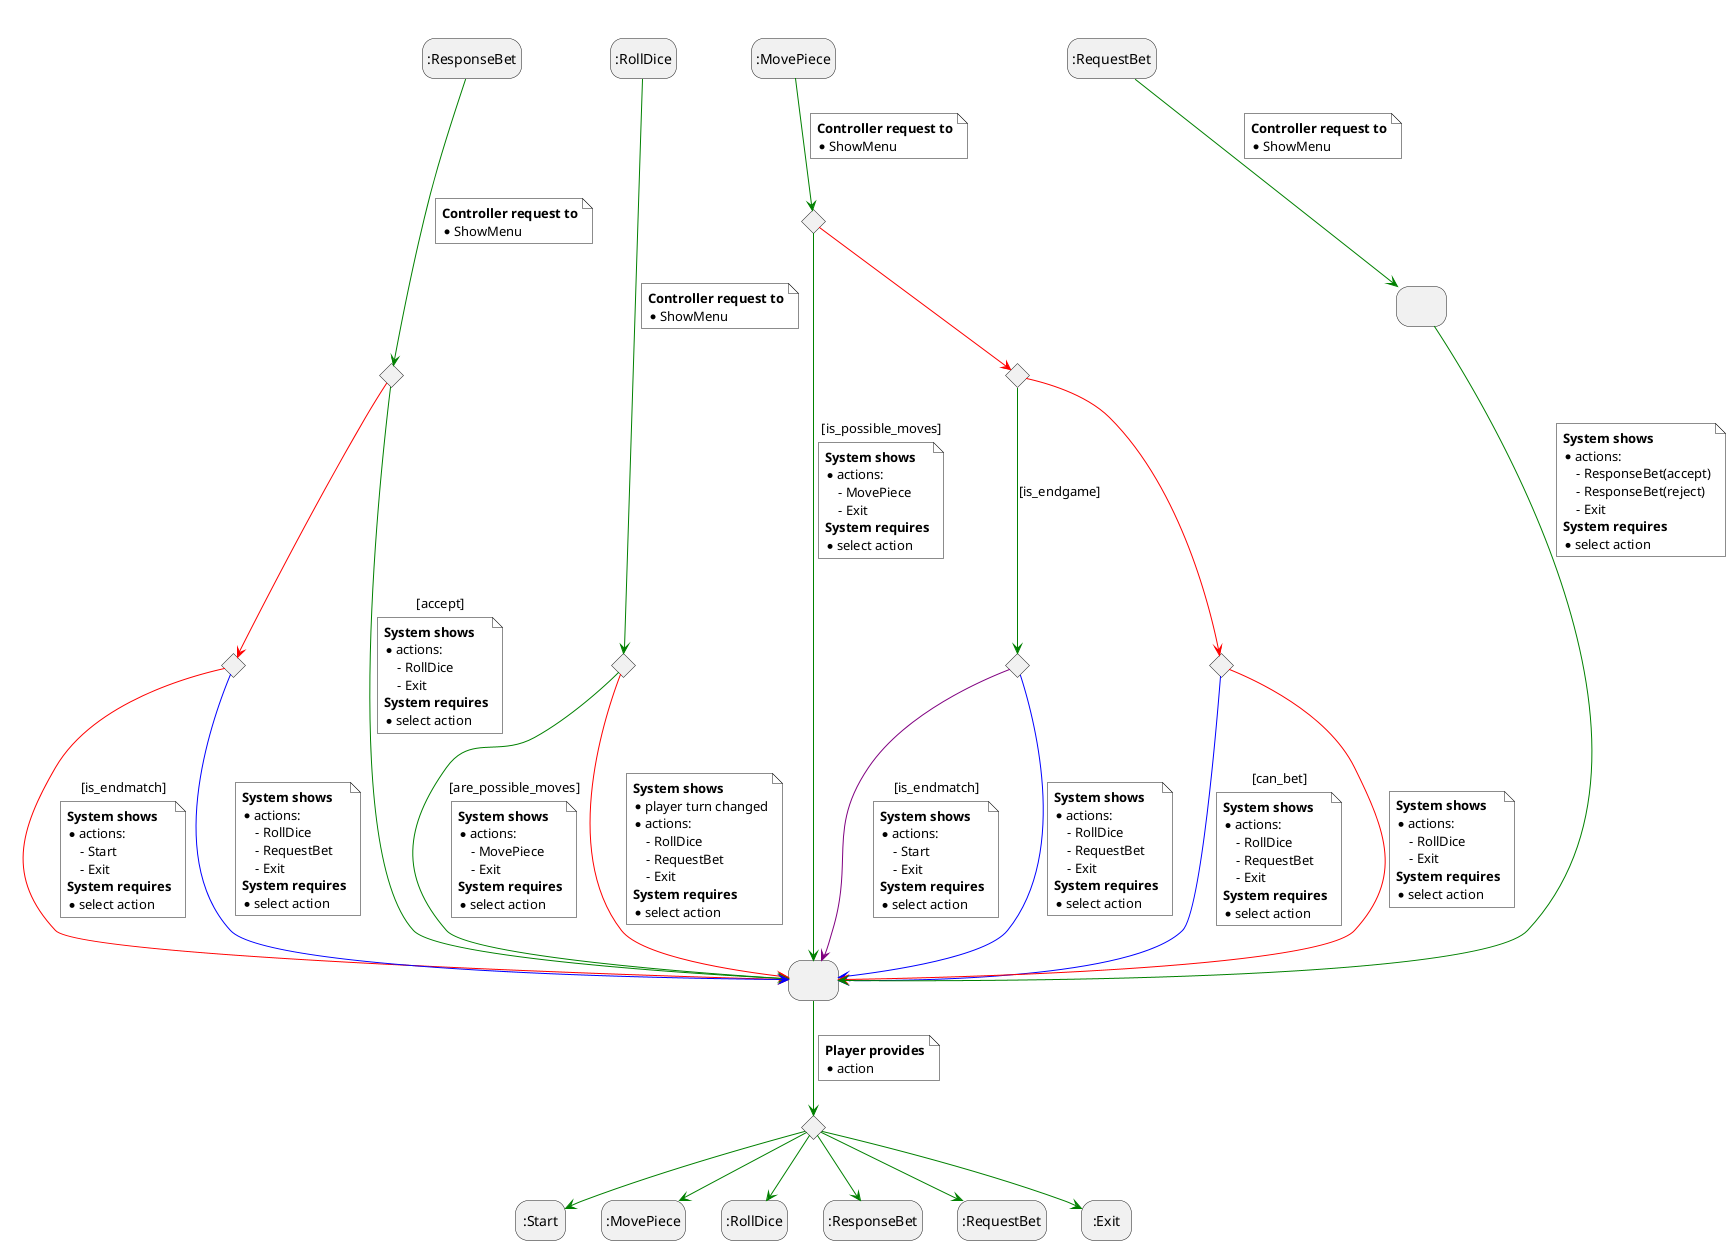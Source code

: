 @startuml
hide empty description

state IniRollDice as ":RollDice"
state IniRequestBet as ":RequestBet"
state IniResponseBet as ":ResponseBet"
state IniMovePiece as ":MovePiece"
state 3 as " "
state 4 as " "

state possible_moves <<choice>>
state select_action <<choice>>

state is_endgame <<choice>>
state is_endmatch <<choice>>
state is_possible_moves <<choice>>
state can_bet <<choice>>
state response_bet <<choice>>
state response_is_endmatch <<choice>>

' RollDice
IniRollDice -[#green]-> possible_moves
note on link #white
    <b>Controller request to</b>
    * ShowMenu
end note

possible_moves -[#green]-> 4 : [are_possible_moves]
note on link #white
    <b>System shows</b>
    * actions:
        - MovePiece
        - Exit
    <b>System requires</b>
    * select action
end note

possible_moves -[#red]-> 4
note on link #white
    <b>System shows</b>
    * player turn changed
    * actions:
        - RollDice
        - RequestBet
        - Exit
    <b>System requires</b>
    * select action
end note

' MovePiece
IniMovePiece -[#green]-> is_possible_moves
note on link #white
    <b>Controller request to</b>
    * ShowMenu
end note

is_possible_moves -[#green]-> 4 : [is_possible_moves]
note on link #white
    <b>System shows</b>
    * actions:
        - MovePiece
        - Exit
    <b>System requires</b>
    * select action
end note

is_possible_moves -[#red]-> is_endgame

is_endgame -[#green]-> is_endmatch : [is_endgame]
is_endgame -[#red]-> can_bet

is_endmatch -[#purple]-> 4 : [is_endmatch]
note on link #white
    <b>System shows</b>
    * actions:
        - Start
        - Exit
    <b>System requires</b>
    * select action
end note

is_endmatch -[#blue]-> 4
note on link #white
    <b>System shows</b>
    * actions:
        - RollDice
        - RequestBet
        - Exit
    <b>System requires</b>
    * select action
end note

can_bet -[#blue]-> 4 : [can_bet]
note on link #white
    <b>System shows</b>
    * actions:
        - RollDice
        - RequestBet
        - Exit
    <b>System requires</b>
    * select action
end note

can_bet -[#red]-> 4
note on link #white
    <b>System shows</b>
    * actions:
        - RollDice
        - Exit
    <b>System requires</b>
    * select action
end note


' RequestBet
IniRequestBet -[#green]-> 3
note on link #white
    <b>Controller request to</b>
    * ShowMenu
end note

3 -[#green]-> 4
note on link #white
    <b>System shows</b>
    * actions:
        - ResponseBet(accept)
        - ResponseBet(reject)
        - Exit
    <b>System requires</b>
    * select action
end note

4 -[#green]-> select_action
note on link #white
    <b>Player provides</b>
    * action
end note

' ResponseBet
IniResponseBet -[#green]-> response_bet
note on link #white
    <b>Controller request to</b>
    * ShowMenu
end note

response_bet -[#green]-> 4 : [accept]
note on link #white
    <b>System shows</b>
    * actions:
        - RollDice
        - Exit
    <b>System requires</b>
    * select action
end note

response_bet -[#red]-> response_is_endmatch
response_is_endmatch -[#red]-> 4 : [is_endmatch]
note on link #white
    <b>System shows</b>
    * actions:
        - Start
        - Exit
    <b>System requires</b>
    * select action
end note

response_is_endmatch -[#blue]-> 4
note on link #white
    <b>System shows</b>
    * actions:
        - RollDice
        - RequestBet
        - Exit
    <b>System requires</b>
    * select action
end note

select_action -[#green]-> :Start
select_action -[#green]-> :MovePiece
select_action -[#green]-> :RollDice
select_action -[#green]-> :ResponseBet
select_action -[#green]-> :RequestBet
select_action -[#green]-> :Exit

IniRollDice -[hidden]right-> IniRequestBet
IniRollDice -[hidden]right-> IniMovePiece
IniRollDice -[hidden]left-> IniResponseBet

@enduml
